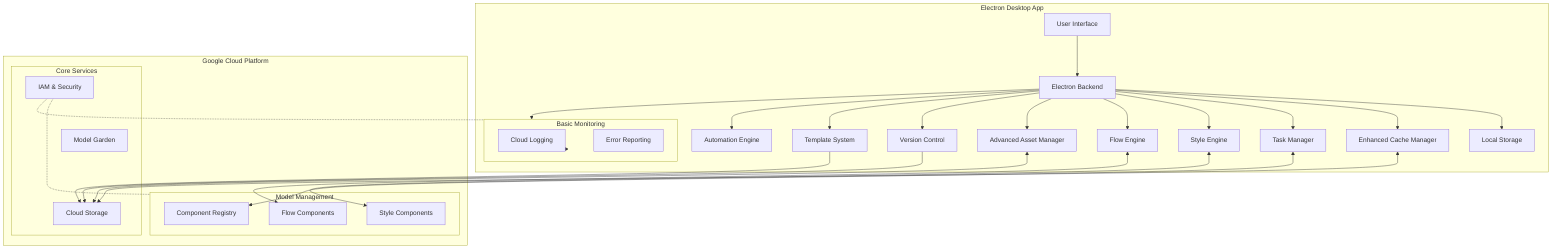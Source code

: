 flowchart TD
    subgraph Client[Electron Desktop App]
        UI[User Interface]
        Local[Local Storage]
        Cache[Enhanced Cache Manager]
        TaskMgr[Task Manager]
        StyleEng[Style Engine]
        FlowEng[Flow Engine]
        AssetMgr[Advanced Asset Manager]
        VCS[Version Control]
        Monitor[Performance Monitor]
        Template[Template System]
        Automate[Automation Engine]
        ElectronBE[Electron Backend]
    end

    subgraph GCP[Google Cloud Platform]
        subgraph CoreServices[Core Services]
            MG[Model Garden]
            CS[Cloud Storage]
            IAM[IAM & Security]
        end
        
        subgraph ModelMgmt[Model Management]
            CompReg[Component Registry]
            StyleComp[Style Components]
            FlowComp[Flow Components]
        end

        subgraph Monitor[Basic Monitoring]
            Log[Cloud Logging]
            Error[Error Reporting]
        end
    end

    UI --> ElectronBE
    ElectronBE --> Local
    ElectronBE --> Cache
    ElectronBE --> TaskMgr
    ElectronBE --> StyleEng
    ElectronBE --> FlowEng
    ElectronBE --> AssetMgr
    ElectronBE --> VCS
    ElectronBE --> Monitor
    ElectronBE --> Template
    ElectronBE --> Automate
    
    StyleEng <--> StyleComp
    FlowEng <--> FlowComp
    AssetMgr <--> CS
    VCS --> CS
    Cache <--> CS
    TaskMgr <--> CompReg
    Template --> CS
    
    Monitor --> Log
    
    IAM -.- CoreServices
    IAM -.- ModelMgmt
    IAM -.- Monitor